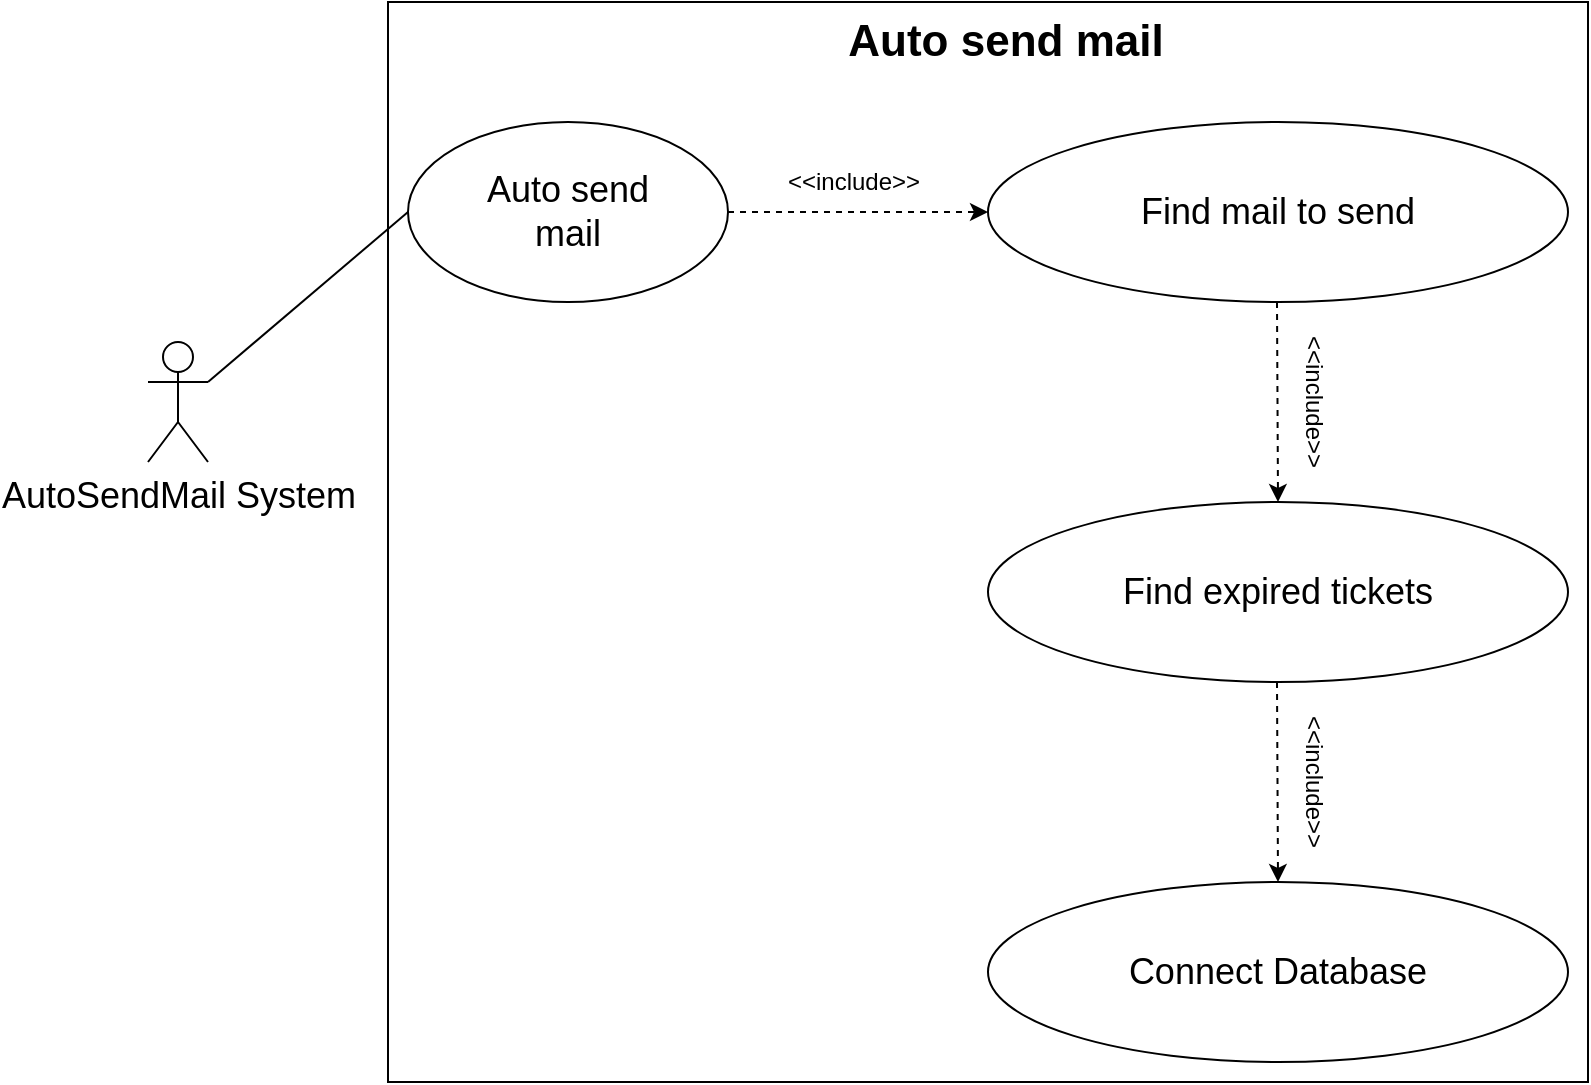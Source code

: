 <mxfile version="14.1.3" type="device"><diagram id="6z0qvBmRQPDclwqZbSUk" name="Page-1"><mxGraphModel dx="1038" dy="548" grid="1" gridSize="10" guides="1" tooltips="1" connect="1" arrows="1" fold="1" page="1" pageScale="1" pageWidth="827" pageHeight="1169" math="0" shadow="0"><root><mxCell id="0"/><mxCell id="1" parent="0"/><mxCell id="qfl84VmZoo_xy5frchEN-3" value="" style="rounded=0;whiteSpace=wrap;html=1;" parent="1" vertex="1"><mxGeometry x="210" y="50" width="600" height="540" as="geometry"/></mxCell><mxCell id="hOYw0Hx7vUV-uXF5fC9L-2" value="" style="ellipse;whiteSpace=wrap;html=1;" parent="1" vertex="1"><mxGeometry x="510" y="300" width="290" height="90" as="geometry"/></mxCell><mxCell id="dJVdH7xX6Sx9FoLoTpvC-1" value="" style="ellipse;whiteSpace=wrap;html=1;" parent="1" vertex="1"><mxGeometry x="220" y="110" width="160" height="90" as="geometry"/></mxCell><mxCell id="dJVdH7xX6Sx9FoLoTpvC-2" value="&lt;span style=&quot;font-size: 18px&quot;&gt;AutoSendMail System&lt;/span&gt;" style="shape=umlActor;verticalLabelPosition=bottom;verticalAlign=top;html=1;outlineConnect=0;" parent="1" vertex="1"><mxGeometry x="90" y="220" width="30" height="60" as="geometry"/></mxCell><mxCell id="dJVdH7xX6Sx9FoLoTpvC-3" value="" style="ellipse;whiteSpace=wrap;html=1;" parent="1" vertex="1"><mxGeometry x="510" y="110" width="290" height="90" as="geometry"/></mxCell><mxCell id="dJVdH7xX6Sx9FoLoTpvC-9" value="&lt;b&gt;&lt;font style=&quot;font-size: 22px&quot;&gt;Auto send mail&lt;/font&gt;&lt;/b&gt;" style="text;html=1;strokeColor=none;fillColor=none;align=center;verticalAlign=middle;whiteSpace=wrap;rounded=0;" parent="1" vertex="1"><mxGeometry x="420" y="60" width="198" height="20" as="geometry"/></mxCell><mxCell id="dJVdH7xX6Sx9FoLoTpvC-11" value="&lt;font style=&quot;font-size: 18px&quot;&gt;Auto send mail&lt;/font&gt;" style="text;html=1;strokeColor=none;fillColor=none;align=center;verticalAlign=middle;whiteSpace=wrap;rounded=0;" parent="1" vertex="1"><mxGeometry x="245" y="145" width="110" height="20" as="geometry"/></mxCell><mxCell id="dJVdH7xX6Sx9FoLoTpvC-12" value="&lt;span style=&quot;font-size: 18px&quot;&gt;Find expired tickets&lt;/span&gt;" style="text;html=1;strokeColor=none;fillColor=none;align=center;verticalAlign=middle;whiteSpace=wrap;rounded=0;" parent="1" vertex="1"><mxGeometry x="550" y="335" width="210" height="20" as="geometry"/></mxCell><mxCell id="dJVdH7xX6Sx9FoLoTpvC-42" value="" style="endArrow=none;html=1;exitX=1;exitY=0.333;exitDx=0;exitDy=0;exitPerimeter=0;entryX=0;entryY=0.5;entryDx=0;entryDy=0;" parent="1" source="dJVdH7xX6Sx9FoLoTpvC-2" target="dJVdH7xX6Sx9FoLoTpvC-1" edge="1"><mxGeometry width="50" height="50" relative="1" as="geometry"><mxPoint x="390" y="350" as="sourcePoint"/><mxPoint x="150" y="390" as="targetPoint"/></mxGeometry></mxCell><mxCell id="hOYw0Hx7vUV-uXF5fC9L-5" value="&amp;lt;&amp;lt;include&amp;gt;&amp;gt;" style="text;html=1;strokeColor=none;fillColor=none;align=center;verticalAlign=middle;whiteSpace=wrap;rounded=0;" parent="1" vertex="1"><mxGeometry x="420" y="130" width="46" height="20" as="geometry"/></mxCell><mxCell id="hOYw0Hx7vUV-uXF5fC9L-6" value="&lt;font style=&quot;font-size: 18px&quot;&gt;Find mail to send&lt;/font&gt;" style="text;html=1;strokeColor=none;fillColor=none;align=center;verticalAlign=middle;whiteSpace=wrap;rounded=0;" parent="1" vertex="1"><mxGeometry x="536.25" y="145" width="237.5" height="20" as="geometry"/></mxCell><mxCell id="nHggLFu17uKAcEZw4nLO-2" value="" style="endArrow=classic;html=1;dashed=1;entryX=0;entryY=0.5;entryDx=0;entryDy=0;exitX=1;exitY=0.5;exitDx=0;exitDy=0;" parent="1" source="dJVdH7xX6Sx9FoLoTpvC-1" target="dJVdH7xX6Sx9FoLoTpvC-3" edge="1"><mxGeometry width="50" height="50" relative="1" as="geometry"><mxPoint x="380" y="170" as="sourcePoint"/><mxPoint x="440" y="200" as="targetPoint"/></mxGeometry></mxCell><mxCell id="nHggLFu17uKAcEZw4nLO-3" value="" style="ellipse;whiteSpace=wrap;html=1;" parent="1" vertex="1"><mxGeometry x="510" y="490" width="290" height="90" as="geometry"/></mxCell><mxCell id="nHggLFu17uKAcEZw4nLO-4" value="&lt;span style=&quot;font-size: 18px&quot;&gt;Connect Database&lt;/span&gt;" style="text;html=1;strokeColor=none;fillColor=none;align=center;verticalAlign=middle;whiteSpace=wrap;rounded=0;" parent="1" vertex="1"><mxGeometry x="550" y="525" width="210" height="20" as="geometry"/></mxCell><mxCell id="nHggLFu17uKAcEZw4nLO-13" value="&amp;lt;&amp;lt;include&amp;gt;&amp;gt;" style="text;html=1;strokeColor=none;fillColor=none;align=center;verticalAlign=middle;whiteSpace=wrap;rounded=0;rotation=90;" parent="1" vertex="1"><mxGeometry x="650" y="240" width="46" height="20" as="geometry"/></mxCell><mxCell id="nHggLFu17uKAcEZw4nLO-14" value="&amp;lt;&amp;lt;include&amp;gt;&amp;gt;" style="text;html=1;strokeColor=none;fillColor=none;align=center;verticalAlign=middle;whiteSpace=wrap;rounded=0;rotation=90;" parent="1" vertex="1"><mxGeometry x="650" y="430" width="46" height="20" as="geometry"/></mxCell><mxCell id="nHggLFu17uKAcEZw4nLO-15" value="" style="endArrow=classic;html=1;dashed=1;entryX=0.5;entryY=0;entryDx=0;entryDy=0;" parent="1" edge="1"><mxGeometry width="50" height="50" relative="1" as="geometry"><mxPoint x="654.5" y="390" as="sourcePoint"/><mxPoint x="655" y="490" as="targetPoint"/></mxGeometry></mxCell><mxCell id="qfl84VmZoo_xy5frchEN-2" value="" style="endArrow=classic;html=1;dashed=1;entryX=0.5;entryY=0;entryDx=0;entryDy=0;" parent="1" edge="1"><mxGeometry width="50" height="50" relative="1" as="geometry"><mxPoint x="654.5" y="200" as="sourcePoint"/><mxPoint x="655" y="300" as="targetPoint"/></mxGeometry></mxCell></root></mxGraphModel></diagram></mxfile>